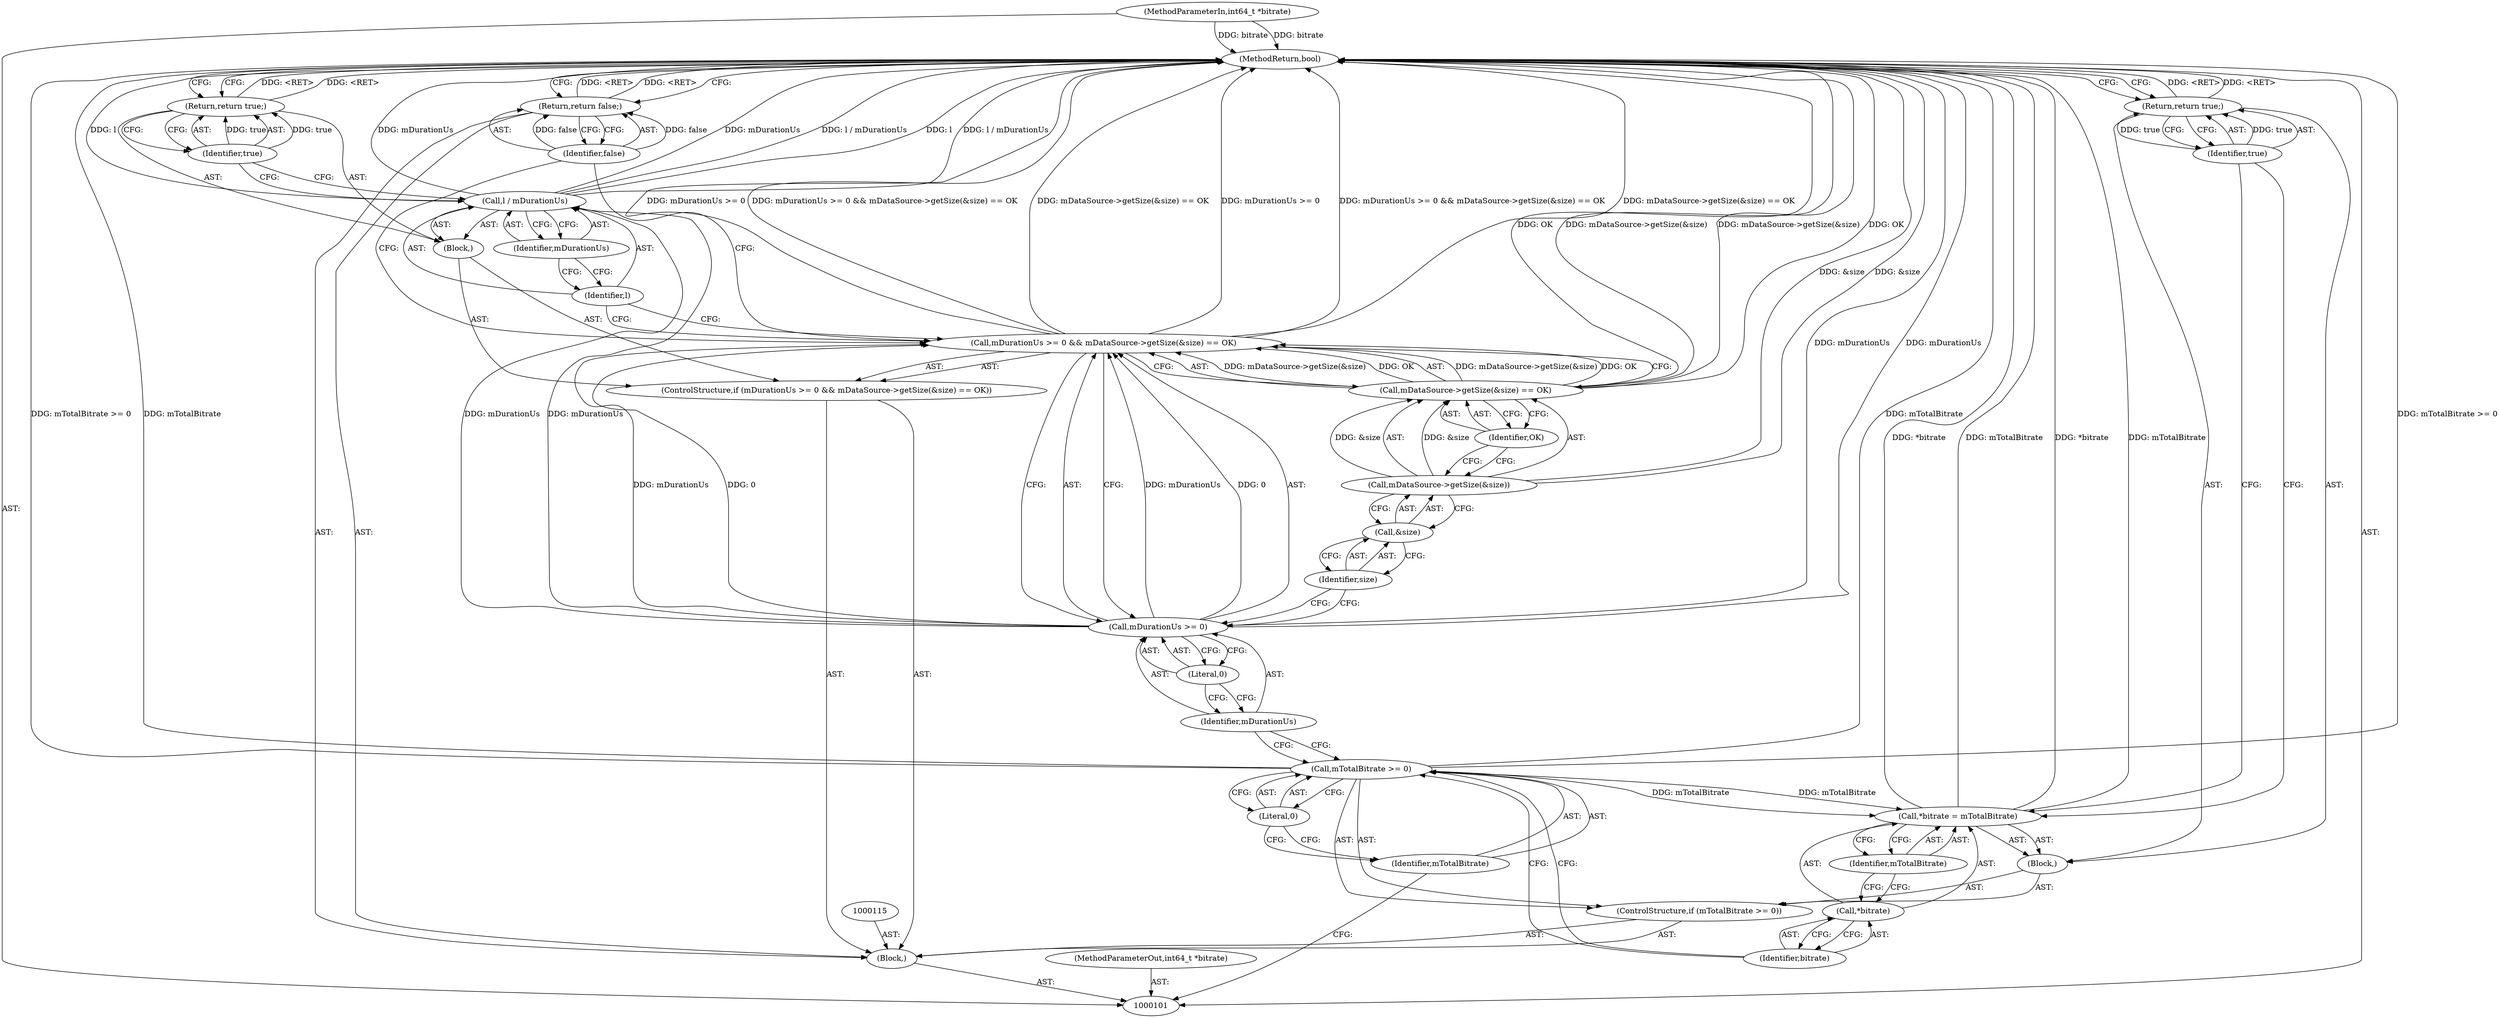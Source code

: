 digraph "1_Android_36b04932bb93cc3269279282686b439a17a89920_0" {
"1000134" [label="(MethodReturn,bool)"];
"1000102" [label="(MethodParameterIn,int64_t *bitrate)"];
"1000179" [label="(MethodParameterOut,int64_t *bitrate)"];
"1000103" [label="(Block,)"];
"1000127" [label="(Call,l / mDurationUs)"];
"1000128" [label="(Identifier,l)"];
"1000129" [label="(Identifier,mDurationUs)"];
"1000131" [label="(Identifier,true)"];
"1000130" [label="(Return,return true;)"];
"1000132" [label="(Return,return false;)"];
"1000133" [label="(Identifier,false)"];
"1000104" [label="(ControlStructure,if (mTotalBitrate >= 0))"];
"1000107" [label="(Literal,0)"];
"1000108" [label="(Block,)"];
"1000105" [label="(Call,mTotalBitrate >= 0)"];
"1000106" [label="(Identifier,mTotalBitrate)"];
"1000109" [label="(Call,*bitrate = mTotalBitrate)"];
"1000110" [label="(Call,*bitrate)"];
"1000112" [label="(Identifier,mTotalBitrate)"];
"1000111" [label="(Identifier,bitrate)"];
"1000113" [label="(Return,return true;)"];
"1000114" [label="(Identifier,true)"];
"1000120" [label="(Literal,0)"];
"1000121" [label="(Call,mDataSource->getSize(&size) == OK)"];
"1000122" [label="(Call,mDataSource->getSize(&size))"];
"1000116" [label="(ControlStructure,if (mDurationUs >= 0 && mDataSource->getSize(&size) == OK))"];
"1000123" [label="(Call,&size)"];
"1000124" [label="(Identifier,size)"];
"1000125" [label="(Identifier,OK)"];
"1000126" [label="(Block,)"];
"1000117" [label="(Call,mDurationUs >= 0 && mDataSource->getSize(&size) == OK)"];
"1000118" [label="(Call,mDurationUs >= 0)"];
"1000119" [label="(Identifier,mDurationUs)"];
"1000134" -> "1000101"  [label="AST: "];
"1000134" -> "1000113"  [label="CFG: "];
"1000134" -> "1000130"  [label="CFG: "];
"1000134" -> "1000132"  [label="CFG: "];
"1000117" -> "1000134"  [label="DDG: mDurationUs >= 0 && mDataSource->getSize(&size) == OK"];
"1000117" -> "1000134"  [label="DDG: mDataSource->getSize(&size) == OK"];
"1000117" -> "1000134"  [label="DDG: mDurationUs >= 0"];
"1000121" -> "1000134"  [label="DDG: OK"];
"1000121" -> "1000134"  [label="DDG: mDataSource->getSize(&size)"];
"1000105" -> "1000134"  [label="DDG: mTotalBitrate >= 0"];
"1000105" -> "1000134"  [label="DDG: mTotalBitrate"];
"1000122" -> "1000134"  [label="DDG: &size"];
"1000127" -> "1000134"  [label="DDG: mDurationUs"];
"1000127" -> "1000134"  [label="DDG: l / mDurationUs"];
"1000127" -> "1000134"  [label="DDG: l"];
"1000109" -> "1000134"  [label="DDG: *bitrate"];
"1000109" -> "1000134"  [label="DDG: mTotalBitrate"];
"1000118" -> "1000134"  [label="DDG: mDurationUs"];
"1000102" -> "1000134"  [label="DDG: bitrate"];
"1000132" -> "1000134"  [label="DDG: <RET>"];
"1000130" -> "1000134"  [label="DDG: <RET>"];
"1000113" -> "1000134"  [label="DDG: <RET>"];
"1000102" -> "1000101"  [label="AST: "];
"1000102" -> "1000134"  [label="DDG: bitrate"];
"1000179" -> "1000101"  [label="AST: "];
"1000103" -> "1000101"  [label="AST: "];
"1000104" -> "1000103"  [label="AST: "];
"1000115" -> "1000103"  [label="AST: "];
"1000116" -> "1000103"  [label="AST: "];
"1000132" -> "1000103"  [label="AST: "];
"1000127" -> "1000126"  [label="AST: "];
"1000127" -> "1000129"  [label="CFG: "];
"1000128" -> "1000127"  [label="AST: "];
"1000129" -> "1000127"  [label="AST: "];
"1000131" -> "1000127"  [label="CFG: "];
"1000127" -> "1000134"  [label="DDG: mDurationUs"];
"1000127" -> "1000134"  [label="DDG: l / mDurationUs"];
"1000127" -> "1000134"  [label="DDG: l"];
"1000118" -> "1000127"  [label="DDG: mDurationUs"];
"1000128" -> "1000127"  [label="AST: "];
"1000128" -> "1000117"  [label="CFG: "];
"1000129" -> "1000128"  [label="CFG: "];
"1000129" -> "1000127"  [label="AST: "];
"1000129" -> "1000128"  [label="CFG: "];
"1000127" -> "1000129"  [label="CFG: "];
"1000131" -> "1000130"  [label="AST: "];
"1000131" -> "1000127"  [label="CFG: "];
"1000130" -> "1000131"  [label="CFG: "];
"1000131" -> "1000130"  [label="DDG: true"];
"1000130" -> "1000126"  [label="AST: "];
"1000130" -> "1000131"  [label="CFG: "];
"1000131" -> "1000130"  [label="AST: "];
"1000134" -> "1000130"  [label="CFG: "];
"1000130" -> "1000134"  [label="DDG: <RET>"];
"1000131" -> "1000130"  [label="DDG: true"];
"1000132" -> "1000103"  [label="AST: "];
"1000132" -> "1000133"  [label="CFG: "];
"1000133" -> "1000132"  [label="AST: "];
"1000134" -> "1000132"  [label="CFG: "];
"1000132" -> "1000134"  [label="DDG: <RET>"];
"1000133" -> "1000132"  [label="DDG: false"];
"1000133" -> "1000132"  [label="AST: "];
"1000133" -> "1000117"  [label="CFG: "];
"1000132" -> "1000133"  [label="CFG: "];
"1000133" -> "1000132"  [label="DDG: false"];
"1000104" -> "1000103"  [label="AST: "];
"1000105" -> "1000104"  [label="AST: "];
"1000108" -> "1000104"  [label="AST: "];
"1000107" -> "1000105"  [label="AST: "];
"1000107" -> "1000106"  [label="CFG: "];
"1000105" -> "1000107"  [label="CFG: "];
"1000108" -> "1000104"  [label="AST: "];
"1000109" -> "1000108"  [label="AST: "];
"1000113" -> "1000108"  [label="AST: "];
"1000105" -> "1000104"  [label="AST: "];
"1000105" -> "1000107"  [label="CFG: "];
"1000106" -> "1000105"  [label="AST: "];
"1000107" -> "1000105"  [label="AST: "];
"1000111" -> "1000105"  [label="CFG: "];
"1000119" -> "1000105"  [label="CFG: "];
"1000105" -> "1000134"  [label="DDG: mTotalBitrate >= 0"];
"1000105" -> "1000134"  [label="DDG: mTotalBitrate"];
"1000105" -> "1000109"  [label="DDG: mTotalBitrate"];
"1000106" -> "1000105"  [label="AST: "];
"1000106" -> "1000101"  [label="CFG: "];
"1000107" -> "1000106"  [label="CFG: "];
"1000109" -> "1000108"  [label="AST: "];
"1000109" -> "1000112"  [label="CFG: "];
"1000110" -> "1000109"  [label="AST: "];
"1000112" -> "1000109"  [label="AST: "];
"1000114" -> "1000109"  [label="CFG: "];
"1000109" -> "1000134"  [label="DDG: *bitrate"];
"1000109" -> "1000134"  [label="DDG: mTotalBitrate"];
"1000105" -> "1000109"  [label="DDG: mTotalBitrate"];
"1000110" -> "1000109"  [label="AST: "];
"1000110" -> "1000111"  [label="CFG: "];
"1000111" -> "1000110"  [label="AST: "];
"1000112" -> "1000110"  [label="CFG: "];
"1000112" -> "1000109"  [label="AST: "];
"1000112" -> "1000110"  [label="CFG: "];
"1000109" -> "1000112"  [label="CFG: "];
"1000111" -> "1000110"  [label="AST: "];
"1000111" -> "1000105"  [label="CFG: "];
"1000110" -> "1000111"  [label="CFG: "];
"1000113" -> "1000108"  [label="AST: "];
"1000113" -> "1000114"  [label="CFG: "];
"1000114" -> "1000113"  [label="AST: "];
"1000134" -> "1000113"  [label="CFG: "];
"1000113" -> "1000134"  [label="DDG: <RET>"];
"1000114" -> "1000113"  [label="DDG: true"];
"1000114" -> "1000113"  [label="AST: "];
"1000114" -> "1000109"  [label="CFG: "];
"1000113" -> "1000114"  [label="CFG: "];
"1000114" -> "1000113"  [label="DDG: true"];
"1000120" -> "1000118"  [label="AST: "];
"1000120" -> "1000119"  [label="CFG: "];
"1000118" -> "1000120"  [label="CFG: "];
"1000121" -> "1000117"  [label="AST: "];
"1000121" -> "1000125"  [label="CFG: "];
"1000122" -> "1000121"  [label="AST: "];
"1000125" -> "1000121"  [label="AST: "];
"1000117" -> "1000121"  [label="CFG: "];
"1000121" -> "1000134"  [label="DDG: OK"];
"1000121" -> "1000134"  [label="DDG: mDataSource->getSize(&size)"];
"1000121" -> "1000117"  [label="DDG: mDataSource->getSize(&size)"];
"1000121" -> "1000117"  [label="DDG: OK"];
"1000122" -> "1000121"  [label="DDG: &size"];
"1000122" -> "1000121"  [label="AST: "];
"1000122" -> "1000123"  [label="CFG: "];
"1000123" -> "1000122"  [label="AST: "];
"1000125" -> "1000122"  [label="CFG: "];
"1000122" -> "1000134"  [label="DDG: &size"];
"1000122" -> "1000121"  [label="DDG: &size"];
"1000116" -> "1000103"  [label="AST: "];
"1000117" -> "1000116"  [label="AST: "];
"1000126" -> "1000116"  [label="AST: "];
"1000123" -> "1000122"  [label="AST: "];
"1000123" -> "1000124"  [label="CFG: "];
"1000124" -> "1000123"  [label="AST: "];
"1000122" -> "1000123"  [label="CFG: "];
"1000124" -> "1000123"  [label="AST: "];
"1000124" -> "1000118"  [label="CFG: "];
"1000123" -> "1000124"  [label="CFG: "];
"1000125" -> "1000121"  [label="AST: "];
"1000125" -> "1000122"  [label="CFG: "];
"1000121" -> "1000125"  [label="CFG: "];
"1000126" -> "1000116"  [label="AST: "];
"1000127" -> "1000126"  [label="AST: "];
"1000130" -> "1000126"  [label="AST: "];
"1000117" -> "1000116"  [label="AST: "];
"1000117" -> "1000118"  [label="CFG: "];
"1000117" -> "1000121"  [label="CFG: "];
"1000118" -> "1000117"  [label="AST: "];
"1000121" -> "1000117"  [label="AST: "];
"1000128" -> "1000117"  [label="CFG: "];
"1000133" -> "1000117"  [label="CFG: "];
"1000117" -> "1000134"  [label="DDG: mDurationUs >= 0 && mDataSource->getSize(&size) == OK"];
"1000117" -> "1000134"  [label="DDG: mDataSource->getSize(&size) == OK"];
"1000117" -> "1000134"  [label="DDG: mDurationUs >= 0"];
"1000118" -> "1000117"  [label="DDG: mDurationUs"];
"1000118" -> "1000117"  [label="DDG: 0"];
"1000121" -> "1000117"  [label="DDG: mDataSource->getSize(&size)"];
"1000121" -> "1000117"  [label="DDG: OK"];
"1000118" -> "1000117"  [label="AST: "];
"1000118" -> "1000120"  [label="CFG: "];
"1000119" -> "1000118"  [label="AST: "];
"1000120" -> "1000118"  [label="AST: "];
"1000124" -> "1000118"  [label="CFG: "];
"1000117" -> "1000118"  [label="CFG: "];
"1000118" -> "1000134"  [label="DDG: mDurationUs"];
"1000118" -> "1000117"  [label="DDG: mDurationUs"];
"1000118" -> "1000117"  [label="DDG: 0"];
"1000118" -> "1000127"  [label="DDG: mDurationUs"];
"1000119" -> "1000118"  [label="AST: "];
"1000119" -> "1000105"  [label="CFG: "];
"1000120" -> "1000119"  [label="CFG: "];
}
